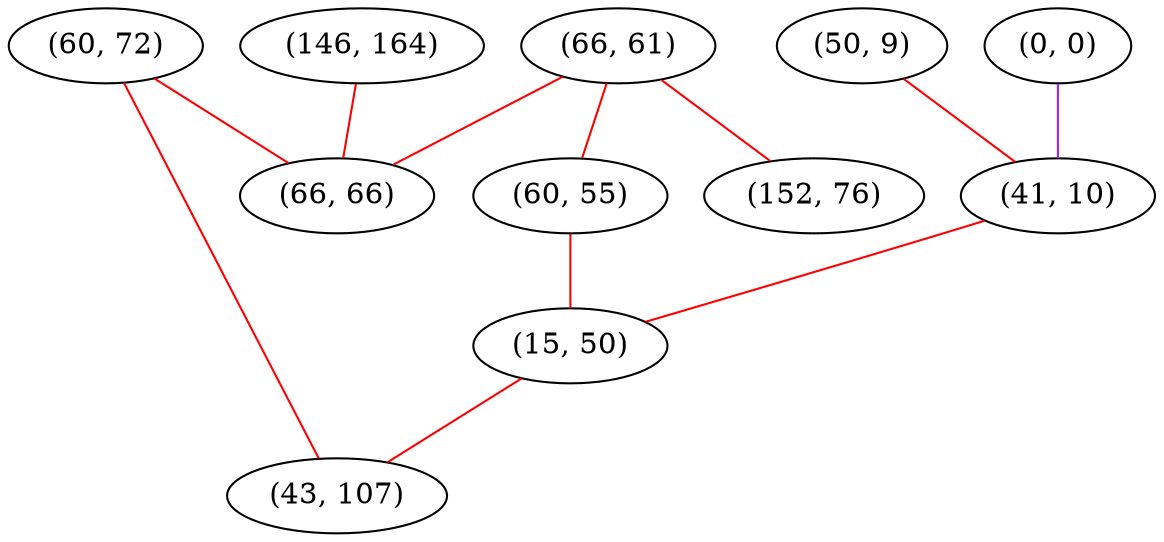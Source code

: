 graph "" {
"(66, 61)";
"(0, 0)";
"(50, 9)";
"(60, 55)";
"(152, 76)";
"(146, 164)";
"(60, 72)";
"(41, 10)";
"(15, 50)";
"(66, 66)";
"(43, 107)";
"(66, 61)" -- "(60, 55)"  [color=red, key=0, weight=1];
"(66, 61)" -- "(152, 76)"  [color=red, key=0, weight=1];
"(66, 61)" -- "(66, 66)"  [color=red, key=0, weight=1];
"(0, 0)" -- "(41, 10)"  [color=purple, key=0, weight=4];
"(50, 9)" -- "(41, 10)"  [color=red, key=0, weight=1];
"(60, 55)" -- "(15, 50)"  [color=red, key=0, weight=1];
"(146, 164)" -- "(66, 66)"  [color=red, key=0, weight=1];
"(60, 72)" -- "(43, 107)"  [color=red, key=0, weight=1];
"(60, 72)" -- "(66, 66)"  [color=red, key=0, weight=1];
"(41, 10)" -- "(15, 50)"  [color=red, key=0, weight=1];
"(15, 50)" -- "(43, 107)"  [color=red, key=0, weight=1];
}
